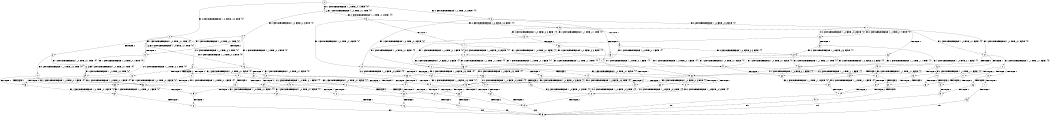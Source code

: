 digraph BCG {
size = "7, 10.5";
center = TRUE;
node [shape = circle];
0 [peripheries = 2];
0 -> 1 [label = "EX !1 !ATOMIC_EXCH_BRANCH (1, +0, TRUE, +0, 1, TRUE) !{0}"];
0 -> 2 [label = "EX !2 !ATOMIC_EXCH_BRANCH (1, +0, FALSE, +0, 3, TRUE) !{0}"];
0 -> 3 [label = "EX !0 !ATOMIC_EXCH_BRANCH (1, +1, TRUE, +0, 2, TRUE) !{0}"];
1 -> 4 [label = "EX !2 !ATOMIC_EXCH_BRANCH (1, +0, FALSE, +0, 3, TRUE) !{0}"];
1 -> 5 [label = "EX !0 !ATOMIC_EXCH_BRANCH (1, +1, TRUE, +0, 2, TRUE) !{0}"];
1 -> 1 [label = "EX !1 !ATOMIC_EXCH_BRANCH (1, +0, TRUE, +0, 1, TRUE) !{0}"];
2 -> 6 [label = "TERMINATE !2"];
2 -> 7 [label = "EX !1 !ATOMIC_EXCH_BRANCH (1, +0, TRUE, +0, 1, TRUE) !{0}"];
2 -> 8 [label = "EX !0 !ATOMIC_EXCH_BRANCH (1, +1, TRUE, +0, 2, TRUE) !{0}"];
3 -> 9 [label = "TERMINATE !0"];
3 -> 10 [label = "EX !1 !ATOMIC_EXCH_BRANCH (1, +0, TRUE, +0, 1, FALSE) !{0}"];
3 -> 11 [label = "EX !2 !ATOMIC_EXCH_BRANCH (1, +0, FALSE, +0, 3, FALSE) !{0}"];
4 -> 12 [label = "TERMINATE !2"];
4 -> 13 [label = "EX !0 !ATOMIC_EXCH_BRANCH (1, +1, TRUE, +0, 2, TRUE) !{0}"];
4 -> 7 [label = "EX !1 !ATOMIC_EXCH_BRANCH (1, +0, TRUE, +0, 1, TRUE) !{0}"];
5 -> 14 [label = "TERMINATE !0"];
5 -> 15 [label = "EX !2 !ATOMIC_EXCH_BRANCH (1, +0, FALSE, +0, 3, FALSE) !{0}"];
5 -> 10 [label = "EX !1 !ATOMIC_EXCH_BRANCH (1, +0, TRUE, +0, 1, FALSE) !{0}"];
6 -> 16 [label = "EX !1 !ATOMIC_EXCH_BRANCH (1, +0, TRUE, +0, 1, TRUE) !{0}"];
6 -> 17 [label = "EX !0 !ATOMIC_EXCH_BRANCH (1, +1, TRUE, +0, 2, TRUE) !{0}"];
7 -> 12 [label = "TERMINATE !2"];
7 -> 13 [label = "EX !0 !ATOMIC_EXCH_BRANCH (1, +1, TRUE, +0, 2, TRUE) !{0}"];
7 -> 7 [label = "EX !1 !ATOMIC_EXCH_BRANCH (1, +0, TRUE, +0, 1, TRUE) !{0}"];
8 -> 18 [label = "TERMINATE !2"];
8 -> 19 [label = "TERMINATE !0"];
8 -> 20 [label = "EX !1 !ATOMIC_EXCH_BRANCH (1, +0, TRUE, +0, 1, FALSE) !{0}"];
9 -> 21 [label = "EX !1 !ATOMIC_EXCH_BRANCH (1, +0, TRUE, +0, 1, FALSE) !{1}"];
9 -> 22 [label = "EX !2 !ATOMIC_EXCH_BRANCH (1, +0, FALSE, +0, 3, FALSE) !{1}"];
10 -> 23 [label = "TERMINATE !1"];
10 -> 24 [label = "TERMINATE !0"];
10 -> 25 [label = "EX !2 !ATOMIC_EXCH_BRANCH (1, +0, FALSE, +0, 3, TRUE) !{0}"];
11 -> 26 [label = "TERMINATE !0"];
11 -> 27 [label = "EX !1 !ATOMIC_EXCH_BRANCH (1, +0, TRUE, +0, 1, FALSE) !{0}"];
11 -> 28 [label = "EX !2 !ATOMIC_EXCH_BRANCH (1, +1, TRUE, +1, 1, TRUE) !{0}"];
12 -> 29 [label = "EX !0 !ATOMIC_EXCH_BRANCH (1, +1, TRUE, +0, 2, TRUE) !{0}"];
12 -> 16 [label = "EX !1 !ATOMIC_EXCH_BRANCH (1, +0, TRUE, +0, 1, TRUE) !{0}"];
13 -> 30 [label = "TERMINATE !2"];
13 -> 31 [label = "TERMINATE !0"];
13 -> 20 [label = "EX !1 !ATOMIC_EXCH_BRANCH (1, +0, TRUE, +0, 1, FALSE) !{0}"];
14 -> 32 [label = "EX !2 !ATOMIC_EXCH_BRANCH (1, +0, FALSE, +0, 3, FALSE) !{1}"];
14 -> 21 [label = "EX !1 !ATOMIC_EXCH_BRANCH (1, +0, TRUE, +0, 1, FALSE) !{1}"];
15 -> 33 [label = "TERMINATE !0"];
15 -> 34 [label = "EX !2 !ATOMIC_EXCH_BRANCH (1, +1, TRUE, +1, 1, TRUE) !{0}"];
15 -> 27 [label = "EX !1 !ATOMIC_EXCH_BRANCH (1, +0, TRUE, +0, 1, FALSE) !{0}"];
16 -> 29 [label = "EX !0 !ATOMIC_EXCH_BRANCH (1, +1, TRUE, +0, 2, TRUE) !{0}"];
16 -> 16 [label = "EX !1 !ATOMIC_EXCH_BRANCH (1, +0, TRUE, +0, 1, TRUE) !{0}"];
17 -> 35 [label = "TERMINATE !0"];
17 -> 36 [label = "EX !1 !ATOMIC_EXCH_BRANCH (1, +0, TRUE, +0, 1, FALSE) !{0}"];
18 -> 35 [label = "TERMINATE !0"];
18 -> 36 [label = "EX !1 !ATOMIC_EXCH_BRANCH (1, +0, TRUE, +0, 1, FALSE) !{0}"];
19 -> 37 [label = "TERMINATE !2"];
19 -> 38 [label = "EX !1 !ATOMIC_EXCH_BRANCH (1, +0, TRUE, +0, 1, FALSE) !{1}"];
20 -> 39 [label = "TERMINATE !1"];
20 -> 40 [label = "TERMINATE !2"];
20 -> 41 [label = "TERMINATE !0"];
21 -> 42 [label = "TERMINATE !1"];
21 -> 43 [label = "EX !2 !ATOMIC_EXCH_BRANCH (1, +0, FALSE, +0, 3, TRUE) !{1}"];
22 -> 44 [label = "EX !1 !ATOMIC_EXCH_BRANCH (1, +0, TRUE, +0, 1, FALSE) !{1}"];
22 -> 45 [label = "EX !2 !ATOMIC_EXCH_BRANCH (1, +1, TRUE, +1, 1, TRUE) !{1}"];
23 -> 46 [label = "TERMINATE !0"];
23 -> 47 [label = "EX !2 !ATOMIC_EXCH_BRANCH (1, +0, FALSE, +0, 3, TRUE) !{0}"];
24 -> 42 [label = "TERMINATE !1"];
24 -> 43 [label = "EX !2 !ATOMIC_EXCH_BRANCH (1, +0, FALSE, +0, 3, TRUE) !{1}"];
25 -> 39 [label = "TERMINATE !1"];
25 -> 40 [label = "TERMINATE !2"];
25 -> 41 [label = "TERMINATE !0"];
26 -> 44 [label = "EX !1 !ATOMIC_EXCH_BRANCH (1, +0, TRUE, +0, 1, FALSE) !{1}"];
26 -> 45 [label = "EX !2 !ATOMIC_EXCH_BRANCH (1, +1, TRUE, +1, 1, TRUE) !{1}"];
27 -> 48 [label = "TERMINATE !1"];
27 -> 49 [label = "TERMINATE !0"];
27 -> 50 [label = "EX !2 !ATOMIC_EXCH_BRANCH (1, +1, TRUE, +1, 1, FALSE) !{0}"];
28 -> 51 [label = "TERMINATE !0"];
28 -> 52 [label = "EX !1 !ATOMIC_EXCH_BRANCH (1, +0, TRUE, +0, 1, FALSE) !{0}"];
28 -> 11 [label = "EX !2 !ATOMIC_EXCH_BRANCH (1, +0, FALSE, +0, 3, FALSE) !{0}"];
29 -> 53 [label = "TERMINATE !0"];
29 -> 36 [label = "EX !1 !ATOMIC_EXCH_BRANCH (1, +0, TRUE, +0, 1, FALSE) !{0}"];
30 -> 53 [label = "TERMINATE !0"];
30 -> 36 [label = "EX !1 !ATOMIC_EXCH_BRANCH (1, +0, TRUE, +0, 1, FALSE) !{0}"];
31 -> 54 [label = "TERMINATE !2"];
31 -> 38 [label = "EX !1 !ATOMIC_EXCH_BRANCH (1, +0, TRUE, +0, 1, FALSE) !{1}"];
32 -> 55 [label = "EX !2 !ATOMIC_EXCH_BRANCH (1, +1, TRUE, +1, 1, TRUE) !{1}"];
32 -> 44 [label = "EX !1 !ATOMIC_EXCH_BRANCH (1, +0, TRUE, +0, 1, FALSE) !{1}"];
33 -> 55 [label = "EX !2 !ATOMIC_EXCH_BRANCH (1, +1, TRUE, +1, 1, TRUE) !{1}"];
33 -> 44 [label = "EX !1 !ATOMIC_EXCH_BRANCH (1, +0, TRUE, +0, 1, FALSE) !{1}"];
34 -> 56 [label = "TERMINATE !0"];
34 -> 15 [label = "EX !2 !ATOMIC_EXCH_BRANCH (1, +0, FALSE, +0, 3, FALSE) !{0}"];
34 -> 52 [label = "EX !1 !ATOMIC_EXCH_BRANCH (1, +0, TRUE, +0, 1, FALSE) !{0}"];
35 -> 57 [label = "EX !1 !ATOMIC_EXCH_BRANCH (1, +0, TRUE, +0, 1, FALSE) !{2}"];
36 -> 58 [label = "TERMINATE !1"];
36 -> 59 [label = "TERMINATE !0"];
37 -> 60 [label = "EX !1 !ATOMIC_EXCH_BRANCH (1, +0, TRUE, +0, 1, FALSE) !{1}"];
38 -> 61 [label = "TERMINATE !1"];
38 -> 62 [label = "TERMINATE !2"];
39 -> 63 [label = "TERMINATE !2"];
39 -> 64 [label = "TERMINATE !0"];
40 -> 58 [label = "TERMINATE !1"];
40 -> 59 [label = "TERMINATE !0"];
41 -> 61 [label = "TERMINATE !1"];
41 -> 62 [label = "TERMINATE !2"];
42 -> 65 [label = "EX !2 !ATOMIC_EXCH_BRANCH (1, +0, FALSE, +0, 3, TRUE) !{2}"];
43 -> 61 [label = "TERMINATE !1"];
43 -> 62 [label = "TERMINATE !2"];
44 -> 66 [label = "TERMINATE !1"];
44 -> 67 [label = "EX !2 !ATOMIC_EXCH_BRANCH (1, +1, TRUE, +1, 1, FALSE) !{1}"];
45 -> 68 [label = "EX !1 !ATOMIC_EXCH_BRANCH (1, +0, TRUE, +0, 1, FALSE) !{1}"];
45 -> 22 [label = "EX !2 !ATOMIC_EXCH_BRANCH (1, +0, FALSE, +0, 3, FALSE) !{1}"];
46 -> 65 [label = "EX !2 !ATOMIC_EXCH_BRANCH (1, +0, FALSE, +0, 3, TRUE) !{2}"];
47 -> 63 [label = "TERMINATE !2"];
47 -> 64 [label = "TERMINATE !0"];
48 -> 69 [label = "TERMINATE !0"];
48 -> 70 [label = "EX !2 !ATOMIC_EXCH_BRANCH (1, +1, TRUE, +1, 1, FALSE) !{0}"];
49 -> 66 [label = "TERMINATE !1"];
49 -> 67 [label = "EX !2 !ATOMIC_EXCH_BRANCH (1, +1, TRUE, +1, 1, FALSE) !{1}"];
50 -> 71 [label = "TERMINATE !1"];
50 -> 72 [label = "TERMINATE !2"];
50 -> 73 [label = "TERMINATE !0"];
51 -> 68 [label = "EX !1 !ATOMIC_EXCH_BRANCH (1, +0, TRUE, +0, 1, FALSE) !{1}"];
51 -> 22 [label = "EX !2 !ATOMIC_EXCH_BRANCH (1, +0, FALSE, +0, 3, FALSE) !{1}"];
52 -> 74 [label = "TERMINATE !1"];
52 -> 75 [label = "TERMINATE !0"];
52 -> 25 [label = "EX !2 !ATOMIC_EXCH_BRANCH (1, +0, FALSE, +0, 3, TRUE) !{0}"];
53 -> 57 [label = "EX !1 !ATOMIC_EXCH_BRANCH (1, +0, TRUE, +0, 1, FALSE) !{2}"];
54 -> 60 [label = "EX !1 !ATOMIC_EXCH_BRANCH (1, +0, TRUE, +0, 1, FALSE) !{1}"];
55 -> 32 [label = "EX !2 !ATOMIC_EXCH_BRANCH (1, +0, FALSE, +0, 3, FALSE) !{1}"];
55 -> 68 [label = "EX !1 !ATOMIC_EXCH_BRANCH (1, +0, TRUE, +0, 1, FALSE) !{1}"];
56 -> 32 [label = "EX !2 !ATOMIC_EXCH_BRANCH (1, +0, FALSE, +0, 3, FALSE) !{1}"];
56 -> 68 [label = "EX !1 !ATOMIC_EXCH_BRANCH (1, +0, TRUE, +0, 1, FALSE) !{1}"];
57 -> 76 [label = "TERMINATE !1"];
58 -> 77 [label = "TERMINATE !0"];
59 -> 76 [label = "TERMINATE !1"];
60 -> 78 [label = "TERMINATE !1"];
61 -> 79 [label = "TERMINATE !2"];
62 -> 78 [label = "TERMINATE !1"];
63 -> 77 [label = "TERMINATE !0"];
64 -> 79 [label = "TERMINATE !2"];
65 -> 79 [label = "TERMINATE !2"];
66 -> 80 [label = "EX !2 !ATOMIC_EXCH_BRANCH (1, +1, TRUE, +1, 1, FALSE) !{2}"];
67 -> 81 [label = "TERMINATE !1"];
67 -> 82 [label = "TERMINATE !2"];
68 -> 83 [label = "TERMINATE !1"];
68 -> 43 [label = "EX !2 !ATOMIC_EXCH_BRANCH (1, +0, FALSE, +0, 3, TRUE) !{1}"];
69 -> 80 [label = "EX !2 !ATOMIC_EXCH_BRANCH (1, +1, TRUE, +1, 1, FALSE) !{2}"];
70 -> 84 [label = "TERMINATE !2"];
70 -> 85 [label = "TERMINATE !0"];
71 -> 84 [label = "TERMINATE !2"];
71 -> 85 [label = "TERMINATE !0"];
72 -> 86 [label = "TERMINATE !1"];
72 -> 87 [label = "TERMINATE !0"];
73 -> 81 [label = "TERMINATE !1"];
73 -> 82 [label = "TERMINATE !2"];
74 -> 88 [label = "TERMINATE !0"];
74 -> 47 [label = "EX !2 !ATOMIC_EXCH_BRANCH (1, +0, FALSE, +0, 3, TRUE) !{0}"];
75 -> 83 [label = "TERMINATE !1"];
75 -> 43 [label = "EX !2 !ATOMIC_EXCH_BRANCH (1, +0, FALSE, +0, 3, TRUE) !{1}"];
76 -> 89 [label = "exit"];
77 -> 89 [label = "exit"];
78 -> 89 [label = "exit"];
79 -> 89 [label = "exit"];
80 -> 90 [label = "TERMINATE !2"];
81 -> 90 [label = "TERMINATE !2"];
82 -> 91 [label = "TERMINATE !1"];
83 -> 65 [label = "EX !2 !ATOMIC_EXCH_BRANCH (1, +0, FALSE, +0, 3, TRUE) !{2}"];
84 -> 92 [label = "TERMINATE !0"];
85 -> 90 [label = "TERMINATE !2"];
86 -> 92 [label = "TERMINATE !0"];
87 -> 93 [label = "TERMINATE !1"];
88 -> 65 [label = "EX !2 !ATOMIC_EXCH_BRANCH (1, +0, FALSE, +0, 3, TRUE) !{2}"];
90 -> 89 [label = "exit"];
91 -> 89 [label = "exit"];
92 -> 89 [label = "exit"];
93 -> 89 [label = "exit"];
}
